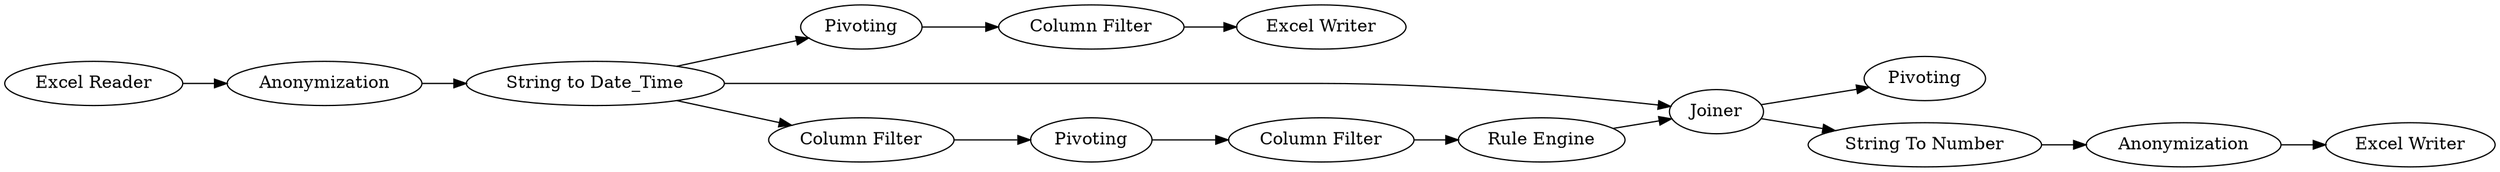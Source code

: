digraph {
	142 -> 144
	16 -> 15
	6 -> 17
	4 -> 5
	9 -> 2
	3 -> 4
	145 -> 9
	5 -> 6
	1 -> 145
	9 -> 142
	2 -> 3
	144 -> 143
	8 -> 16
	9 -> 6
	6 -> 8
	5 [label="Rule Engine"]
	16 [label=Anonymization]
	144 [label="Column Filter"]
	1 [label="Excel Reader"]
	9 [label="String to Date_Time"]
	142 [label=Pivoting]
	143 [label="Excel Writer"]
	4 [label="Column Filter"]
	6 [label=Joiner]
	8 [label="String To Number"]
	15 [label="Excel Writer"]
	145 [label=Anonymization]
	17 [label=Pivoting]
	3 [label=Pivoting]
	2 [label="Column Filter"]
	rankdir=LR
}
